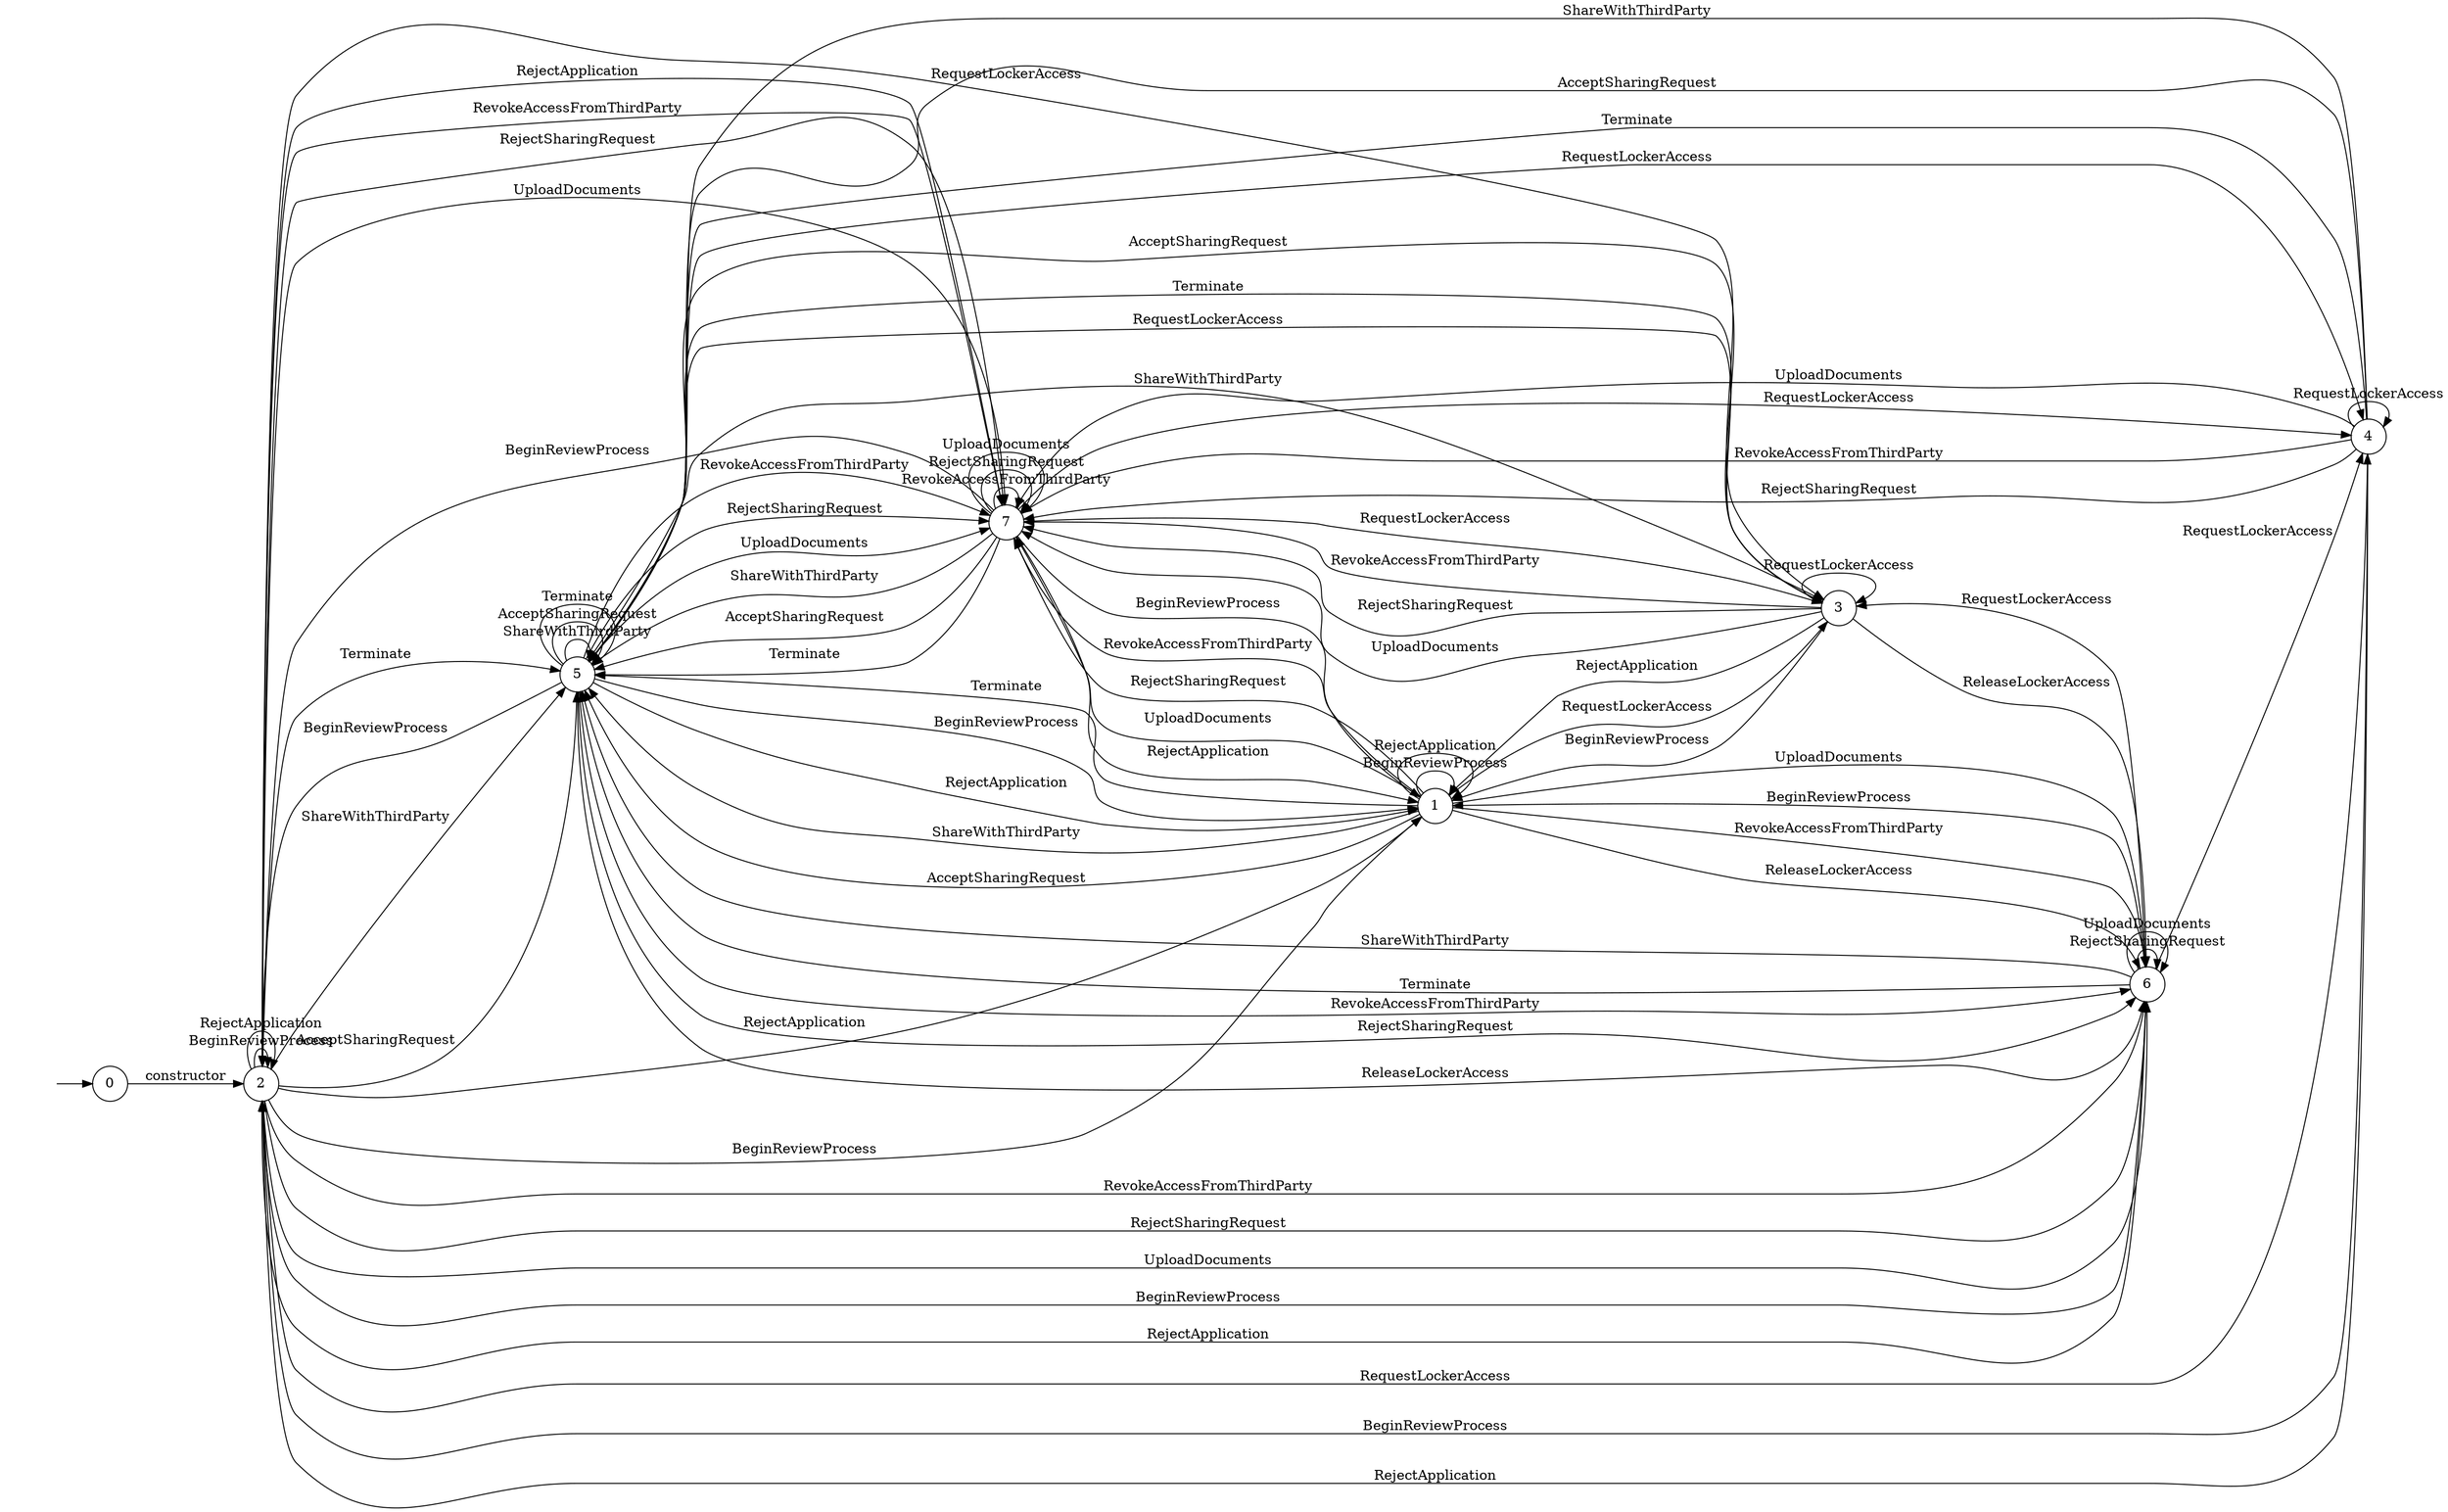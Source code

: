 digraph "Dapp-Automata-data/fuzzer/testnetdata-model-rq1/DigitalLocker/FSM-6" {
	graph [rankdir=LR]
	"" [label="" shape=plaintext]
	2 [label=2 shape=circle]
	5 [label=5 shape=circle]
	6 [label=6 shape=circle]
	4 [label=4 shape=circle]
	3 [label=3 shape=circle]
	1 [label=1 shape=circle]
	7 [label=7 shape=circle]
	0 [label=0 shape=circle]
	"" -> 0 [label=""]
	0 -> 2 [label=constructor]
	2 -> 2 [label=BeginReviewProcess]
	2 -> 1 [label=BeginReviewProcess]
	2 -> 4 [label=RequestLockerAccess]
	2 -> 3 [label=RequestLockerAccess]
	2 -> 5 [label=ShareWithThirdParty]
	2 -> 7 [label=RevokeAccessFromThirdParty]
	2 -> 6 [label=RevokeAccessFromThirdParty]
	2 -> 5 [label=AcceptSharingRequest]
	2 -> 7 [label=RejectSharingRequest]
	2 -> 6 [label=RejectSharingRequest]
	2 -> 7 [label=UploadDocuments]
	2 -> 6 [label=UploadDocuments]
	2 -> 5 [label=Terminate]
	2 -> 2 [label=RejectApplication]
	2 -> 1 [label=RejectApplication]
	7 -> 2 [label=BeginReviewProcess]
	7 -> 1 [label=BeginReviewProcess]
	7 -> 4 [label=RequestLockerAccess]
	7 -> 3 [label=RequestLockerAccess]
	7 -> 5 [label=ShareWithThirdParty]
	7 -> 7 [label=RevokeAccessFromThirdParty]
	7 -> 5 [label=AcceptSharingRequest]
	7 -> 7 [label=RejectSharingRequest]
	7 -> 7 [label=UploadDocuments]
	7 -> 5 [label=Terminate]
	7 -> 2 [label=RejectApplication]
	7 -> 1 [label=RejectApplication]
	6 -> 2 [label=BeginReviewProcess]
	6 -> 1 [label=BeginReviewProcess]
	6 -> 4 [label=RequestLockerAccess]
	6 -> 3 [label=RequestLockerAccess]
	6 -> 5 [label=ShareWithThirdParty]
	6 -> 6 [label=RejectSharingRequest]
	6 -> 6 [label=UploadDocuments]
	6 -> 5 [label=Terminate]
	6 -> 2 [label=RejectApplication]
	5 -> 2 [label=BeginReviewProcess]
	5 -> 1 [label=BeginReviewProcess]
	5 -> 4 [label=RequestLockerAccess]
	5 -> 3 [label=RequestLockerAccess]
	5 -> 5 [label=ShareWithThirdParty]
	5 -> 7 [label=RevokeAccessFromThirdParty]
	5 -> 6 [label=RevokeAccessFromThirdParty]
	5 -> 5 [label=AcceptSharingRequest]
	5 -> 7 [label=RejectSharingRequest]
	5 -> 6 [label=RejectSharingRequest]
	5 -> 7 [label=UploadDocuments]
	5 -> 5 [label=Terminate]
	5 -> 1 [label=RejectApplication]
	5 -> 6 [label=ReleaseLockerAccess]
	4 -> 2 [label=BeginReviewProcess]
	4 -> 4 [label=RequestLockerAccess]
	4 -> 5 [label=ShareWithThirdParty]
	4 -> 7 [label=RevokeAccessFromThirdParty]
	4 -> 5 [label=AcceptSharingRequest]
	4 -> 7 [label=RejectSharingRequest]
	4 -> 7 [label=UploadDocuments]
	4 -> 5 [label=Terminate]
	4 -> 2 [label=RejectApplication]
	3 -> 1 [label=BeginReviewProcess]
	3 -> 3 [label=RequestLockerAccess]
	3 -> 5 [label=ShareWithThirdParty]
	3 -> 7 [label=RevokeAccessFromThirdParty]
	3 -> 5 [label=AcceptSharingRequest]
	3 -> 7 [label=RejectSharingRequest]
	3 -> 7 [label=UploadDocuments]
	3 -> 5 [label=Terminate]
	3 -> 1 [label=RejectApplication]
	3 -> 6 [label=ReleaseLockerAccess]
	1 -> 1 [label=BeginReviewProcess]
	1 -> 3 [label=RequestLockerAccess]
	1 -> 5 [label=ShareWithThirdParty]
	1 -> 7 [label=RevokeAccessFromThirdParty]
	1 -> 6 [label=RevokeAccessFromThirdParty]
	1 -> 5 [label=AcceptSharingRequest]
	1 -> 7 [label=RejectSharingRequest]
	1 -> 7 [label=UploadDocuments]
	1 -> 6 [label=UploadDocuments]
	1 -> 5 [label=Terminate]
	1 -> 1 [label=RejectApplication]
	1 -> 6 [label=ReleaseLockerAccess]
}
